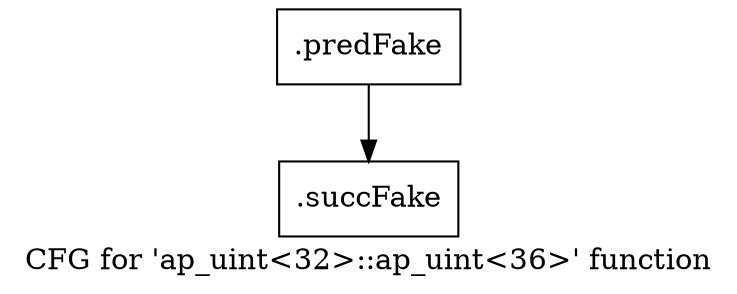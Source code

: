 digraph "CFG for 'ap_uint\<32\>::ap_uint\<36\>' function" {
	label="CFG for 'ap_uint\<32\>::ap_uint\<36\>' function";

	Node0x5cc1ec0 [shape=record,filename="",linenumber="",label="{.predFake}"];
	Node0x5cc1ec0 -> Node0x6155c80[ callList="" memoryops="" filename="/mnt/xilinx/Vitis_HLS/2021.2/include/ap_int.h" execusionnum="720"];
	Node0x6155c80 [shape=record,filename="/mnt/xilinx/Vitis_HLS/2021.2/include/ap_int.h",linenumber="224",label="{.succFake}"];
}

